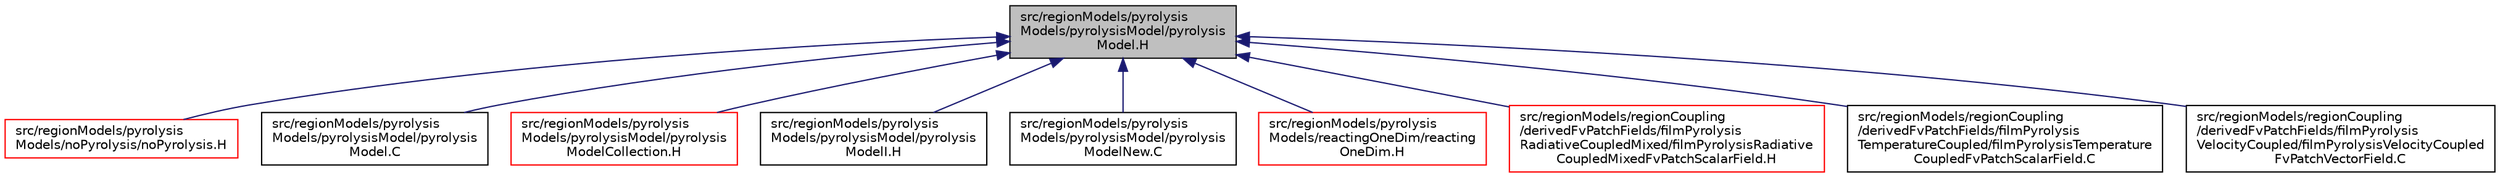 digraph "src/regionModels/pyrolysisModels/pyrolysisModel/pyrolysisModel.H"
{
  bgcolor="transparent";
  edge [fontname="Helvetica",fontsize="10",labelfontname="Helvetica",labelfontsize="10"];
  node [fontname="Helvetica",fontsize="10",shape=record];
  Node1 [label="src/regionModels/pyrolysis\lModels/pyrolysisModel/pyrolysis\lModel.H",height=0.2,width=0.4,color="black", fillcolor="grey75", style="filled", fontcolor="black"];
  Node1 -> Node2 [dir="back",color="midnightblue",fontsize="10",style="solid",fontname="Helvetica"];
  Node2 [label="src/regionModels/pyrolysis\lModels/noPyrolysis/noPyrolysis.H",height=0.2,width=0.4,color="red",URL="$a09564.html"];
  Node1 -> Node3 [dir="back",color="midnightblue",fontsize="10",style="solid",fontname="Helvetica"];
  Node3 [label="src/regionModels/pyrolysis\lModels/pyrolysisModel/pyrolysis\lModel.C",height=0.2,width=0.4,color="black",URL="$a09565.html"];
  Node1 -> Node4 [dir="back",color="midnightblue",fontsize="10",style="solid",fontname="Helvetica"];
  Node4 [label="src/regionModels/pyrolysis\lModels/pyrolysisModel/pyrolysis\lModelCollection.H",height=0.2,width=0.4,color="red",URL="$a09568.html"];
  Node1 -> Node5 [dir="back",color="midnightblue",fontsize="10",style="solid",fontname="Helvetica"];
  Node5 [label="src/regionModels/pyrolysis\lModels/pyrolysisModel/pyrolysis\lModelI.H",height=0.2,width=0.4,color="black",URL="$a09569.html"];
  Node1 -> Node6 [dir="back",color="midnightblue",fontsize="10",style="solid",fontname="Helvetica"];
  Node6 [label="src/regionModels/pyrolysis\lModels/pyrolysisModel/pyrolysis\lModelNew.C",height=0.2,width=0.4,color="black",URL="$a09570.html"];
  Node1 -> Node7 [dir="back",color="midnightblue",fontsize="10",style="solid",fontname="Helvetica"];
  Node7 [label="src/regionModels/pyrolysis\lModels/reactingOneDim/reacting\lOneDim.H",height=0.2,width=0.4,color="red",URL="$a09572.html"];
  Node1 -> Node8 [dir="back",color="midnightblue",fontsize="10",style="solid",fontname="Helvetica"];
  Node8 [label="src/regionModels/regionCoupling\l/derivedFvPatchFields/filmPyrolysis\lRadiativeCoupledMixed/filmPyrolysisRadiative\lCoupledMixedFvPatchScalarField.H",height=0.2,width=0.4,color="red",URL="$a09575.html"];
  Node1 -> Node9 [dir="back",color="midnightblue",fontsize="10",style="solid",fontname="Helvetica"];
  Node9 [label="src/regionModels/regionCoupling\l/derivedFvPatchFields/filmPyrolysis\lTemperatureCoupled/filmPyrolysisTemperature\lCoupledFvPatchScalarField.C",height=0.2,width=0.4,color="black",URL="$a09576.html"];
  Node1 -> Node10 [dir="back",color="midnightblue",fontsize="10",style="solid",fontname="Helvetica"];
  Node10 [label="src/regionModels/regionCoupling\l/derivedFvPatchFields/filmPyrolysis\lVelocityCoupled/filmPyrolysisVelocityCoupled\lFvPatchVectorField.C",height=0.2,width=0.4,color="black",URL="$a09578.html"];
}
